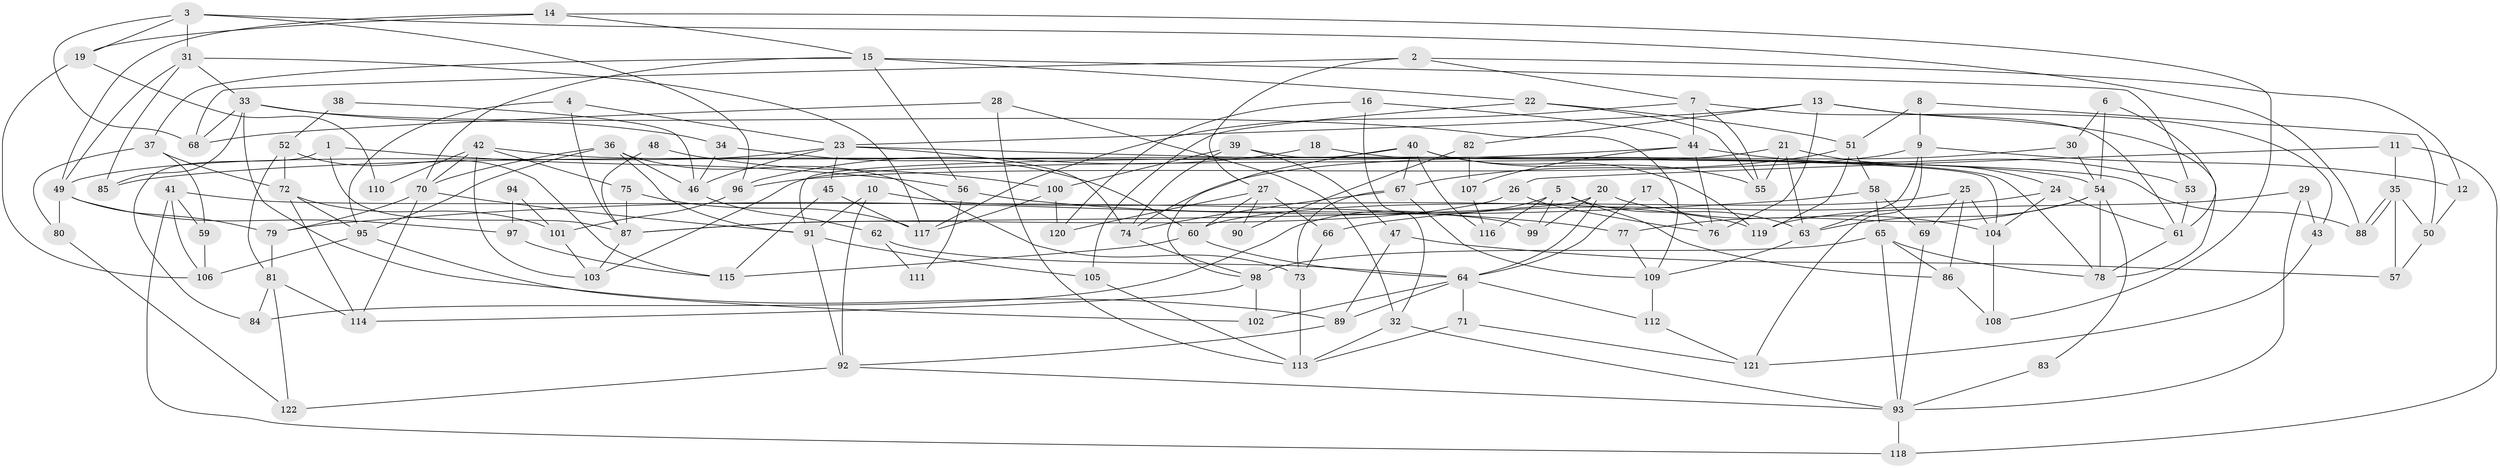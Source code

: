 // coarse degree distribution, {3: 0.22784810126582278, 6: 0.1518987341772152, 7: 0.10126582278481013, 8: 0.06329113924050633, 4: 0.17721518987341772, 10: 0.012658227848101266, 2: 0.08860759493670886, 5: 0.11392405063291139, 9: 0.05063291139240506, 11: 0.012658227848101266}
// Generated by graph-tools (version 1.1) at 2025/41/03/06/25 10:41:56]
// undirected, 122 vertices, 244 edges
graph export_dot {
graph [start="1"]
  node [color=gray90,style=filled];
  1;
  2;
  3;
  4;
  5;
  6;
  7;
  8;
  9;
  10;
  11;
  12;
  13;
  14;
  15;
  16;
  17;
  18;
  19;
  20;
  21;
  22;
  23;
  24;
  25;
  26;
  27;
  28;
  29;
  30;
  31;
  32;
  33;
  34;
  35;
  36;
  37;
  38;
  39;
  40;
  41;
  42;
  43;
  44;
  45;
  46;
  47;
  48;
  49;
  50;
  51;
  52;
  53;
  54;
  55;
  56;
  57;
  58;
  59;
  60;
  61;
  62;
  63;
  64;
  65;
  66;
  67;
  68;
  69;
  70;
  71;
  72;
  73;
  74;
  75;
  76;
  77;
  78;
  79;
  80;
  81;
  82;
  83;
  84;
  85;
  86;
  87;
  88;
  89;
  90;
  91;
  92;
  93;
  94;
  95;
  96;
  97;
  98;
  99;
  100;
  101;
  102;
  103;
  104;
  105;
  106;
  107;
  108;
  109;
  110;
  111;
  112;
  113;
  114;
  115;
  116;
  117;
  118;
  119;
  120;
  121;
  122;
  1 -- 87;
  1 -- 84;
  1 -- 56;
  2 -- 27;
  2 -- 68;
  2 -- 7;
  2 -- 12;
  3 -- 68;
  3 -- 31;
  3 -- 19;
  3 -- 88;
  3 -- 96;
  4 -- 23;
  4 -- 95;
  4 -- 87;
  5 -- 86;
  5 -- 63;
  5 -- 84;
  5 -- 99;
  5 -- 116;
  6 -- 61;
  6 -- 54;
  6 -- 30;
  7 -- 117;
  7 -- 43;
  7 -- 44;
  7 -- 55;
  8 -- 51;
  8 -- 9;
  8 -- 50;
  9 -- 12;
  9 -- 63;
  9 -- 96;
  9 -- 121;
  10 -- 92;
  10 -- 91;
  10 -- 119;
  11 -- 118;
  11 -- 26;
  11 -- 35;
  12 -- 50;
  13 -- 23;
  13 -- 61;
  13 -- 76;
  13 -- 78;
  13 -- 82;
  14 -- 49;
  14 -- 15;
  14 -- 19;
  14 -- 108;
  15 -- 70;
  15 -- 37;
  15 -- 22;
  15 -- 53;
  15 -- 56;
  16 -- 120;
  16 -- 44;
  16 -- 32;
  17 -- 76;
  17 -- 64;
  18 -- 78;
  18 -- 96;
  19 -- 106;
  19 -- 110;
  20 -- 104;
  20 -- 87;
  20 -- 64;
  20 -- 99;
  21 -- 63;
  21 -- 55;
  21 -- 24;
  21 -- 103;
  22 -- 51;
  22 -- 55;
  22 -- 105;
  23 -- 74;
  23 -- 88;
  23 -- 45;
  23 -- 46;
  23 -- 49;
  24 -- 61;
  24 -- 66;
  24 -- 104;
  25 -- 86;
  25 -- 69;
  25 -- 60;
  25 -- 104;
  26 -- 87;
  26 -- 76;
  27 -- 60;
  27 -- 66;
  27 -- 90;
  27 -- 120;
  28 -- 113;
  28 -- 32;
  28 -- 68;
  29 -- 119;
  29 -- 43;
  29 -- 93;
  30 -- 54;
  30 -- 74;
  31 -- 117;
  31 -- 49;
  31 -- 33;
  31 -- 85;
  32 -- 93;
  32 -- 113;
  33 -- 34;
  33 -- 68;
  33 -- 85;
  33 -- 89;
  33 -- 109;
  34 -- 46;
  34 -- 60;
  35 -- 88;
  35 -- 88;
  35 -- 50;
  35 -- 57;
  36 -- 73;
  36 -- 91;
  36 -- 46;
  36 -- 70;
  36 -- 95;
  37 -- 80;
  37 -- 59;
  37 -- 72;
  38 -- 52;
  38 -- 46;
  39 -- 104;
  39 -- 74;
  39 -- 47;
  39 -- 100;
  40 -- 55;
  40 -- 98;
  40 -- 67;
  40 -- 91;
  40 -- 116;
  40 -- 119;
  41 -- 106;
  41 -- 99;
  41 -- 59;
  41 -- 118;
  42 -- 70;
  42 -- 54;
  42 -- 75;
  42 -- 103;
  42 -- 110;
  43 -- 121;
  44 -- 85;
  44 -- 53;
  44 -- 76;
  44 -- 107;
  45 -- 115;
  45 -- 117;
  46 -- 62;
  47 -- 57;
  47 -- 89;
  48 -- 87;
  48 -- 100;
  49 -- 79;
  49 -- 80;
  49 -- 97;
  50 -- 57;
  51 -- 119;
  51 -- 67;
  51 -- 58;
  52 -- 72;
  52 -- 81;
  52 -- 115;
  53 -- 61;
  54 -- 77;
  54 -- 78;
  54 -- 63;
  54 -- 83;
  56 -- 77;
  56 -- 111;
  58 -- 65;
  58 -- 69;
  58 -- 79;
  59 -- 106;
  60 -- 64;
  60 -- 115;
  61 -- 78;
  62 -- 64;
  62 -- 111;
  63 -- 109;
  64 -- 89;
  64 -- 71;
  64 -- 102;
  64 -- 112;
  65 -- 93;
  65 -- 98;
  65 -- 78;
  65 -- 86;
  66 -- 73;
  67 -- 109;
  67 -- 73;
  67 -- 74;
  69 -- 93;
  70 -- 114;
  70 -- 79;
  70 -- 91;
  71 -- 113;
  71 -- 121;
  72 -- 101;
  72 -- 95;
  72 -- 114;
  73 -- 113;
  74 -- 98;
  75 -- 87;
  75 -- 117;
  77 -- 109;
  79 -- 81;
  80 -- 122;
  81 -- 114;
  81 -- 84;
  81 -- 122;
  82 -- 107;
  82 -- 90;
  83 -- 93;
  86 -- 108;
  87 -- 103;
  89 -- 92;
  91 -- 92;
  91 -- 105;
  92 -- 93;
  92 -- 122;
  93 -- 118;
  94 -- 101;
  94 -- 97;
  95 -- 102;
  95 -- 106;
  96 -- 101;
  97 -- 115;
  98 -- 102;
  98 -- 114;
  100 -- 117;
  100 -- 120;
  101 -- 103;
  104 -- 108;
  105 -- 113;
  107 -- 116;
  109 -- 112;
  112 -- 121;
}
